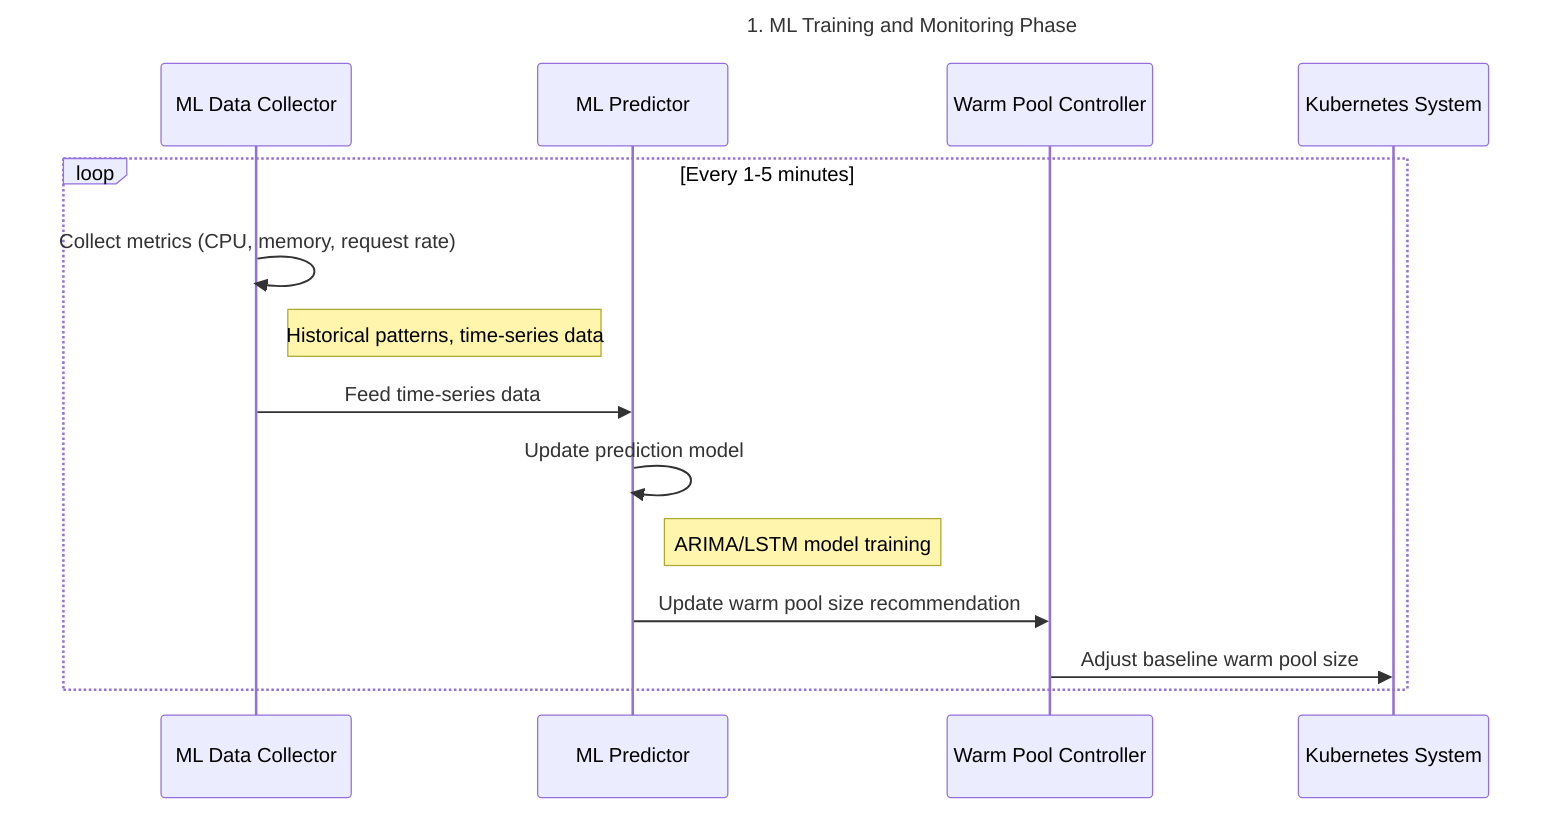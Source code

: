 sequenceDiagram
    title 1. ML Training and Monitoring Phase

    participant MLCollector as ML Data Collector
    participant MLPredictor as ML Predictor
    participant WarmController as Warm Pool Controller
    participant K8s as Kubernetes System

    loop Every 1-5 minutes
        MLCollector->>MLCollector: Collect metrics (CPU, memory, request rate)
        Note right of MLCollector: Historical patterns, time-series data
        MLCollector->>MLPredictor: Feed time-series data
        MLPredictor->>MLPredictor: Update prediction model
        Note right of MLPredictor: ARIMA/LSTM model training
        MLPredictor->>WarmController: Update warm pool size recommendation
        WarmController->>K8s: Adjust baseline warm pool size
    end